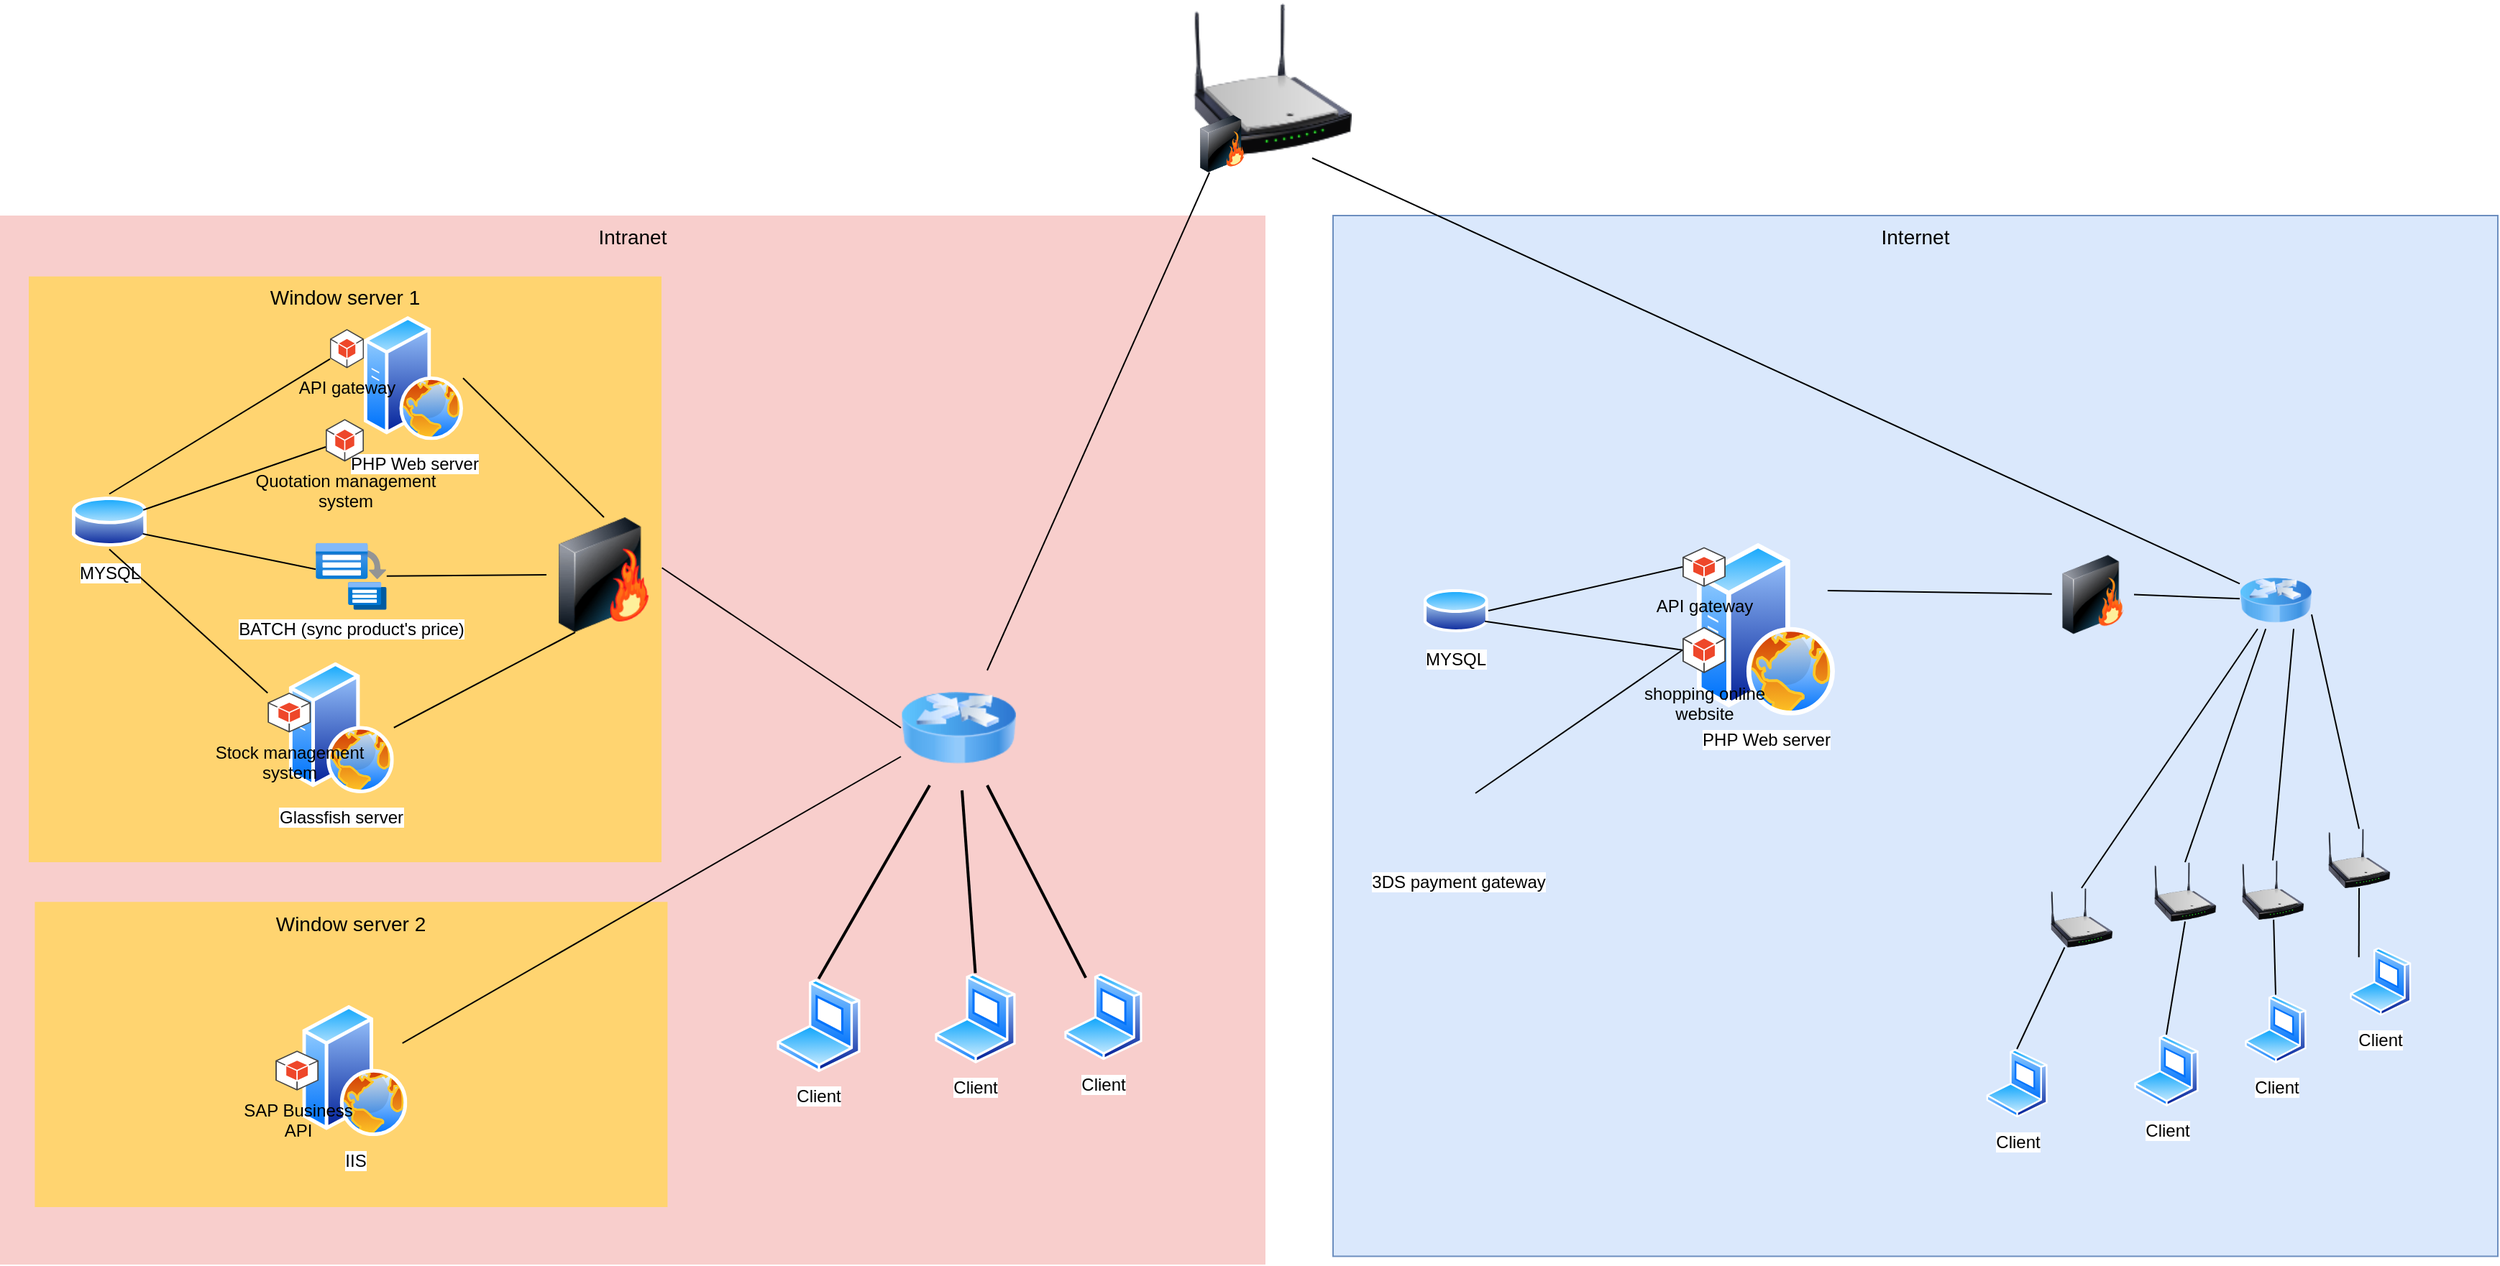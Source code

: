 <mxfile version="20.4.0" type="github">
  <diagram name="Page-1" id="e3a06f82-3646-2815-327d-82caf3d4e204">
    <mxGraphModel dx="2374" dy="1089" grid="1" gridSize="10" guides="1" tooltips="1" connect="1" arrows="1" fold="1" page="1" pageScale="1.5" pageWidth="1169" pageHeight="826" background="none" math="0" shadow="0">
      <root>
        <mxCell id="0" style=";html=1;" />
        <mxCell id="1" style=";html=1;" parent="0" />
        <mxCell id="6a7d8f32e03d9370-61" value="Intranet" style="whiteSpace=wrap;html=1;fillColor=#f8cecc;fontSize=14;strokeColor=none;verticalAlign=top;" parent="1" vertex="1">
          <mxGeometry x="10" y="300" width="880" height="730" as="geometry" />
        </mxCell>
        <mxCell id="6a7d8f32e03d9370-57" value="Window server 1" style="whiteSpace=wrap;html=1;fillColor=#FFD470;gradientColor=none;fontSize=14;strokeColor=none;verticalAlign=top;" parent="1" vertex="1">
          <mxGeometry x="30" y="342.37" width="440" height="407.63" as="geometry" />
        </mxCell>
        <mxCell id="6a7d8f32e03d9370-53" style="edgeStyle=none;rounded=0;html=1;startSize=10;endSize=10;jettySize=auto;orthogonalLoop=1;fontSize=14;endArrow=none;endFill=0;strokeWidth=2;entryX=0.25;entryY=0;entryDx=0;entryDy=0;exitX=0.75;exitY=1;exitDx=0;exitDy=0;" parent="1" source="VW5I2Nq3GzxUJWkYDi5d-22" target="VW5I2Nq3GzxUJWkYDi5d-24" edge="1">
          <mxGeometry relative="1" as="geometry" />
        </mxCell>
        <mxCell id="6a7d8f32e03d9370-54" style="edgeStyle=none;rounded=0;html=1;startSize=10;endSize=10;jettySize=auto;orthogonalLoop=1;fontSize=14;endArrow=none;endFill=0;strokeWidth=2;entryX=0.5;entryY=0;entryDx=0;entryDy=0;" parent="1" target="VW5I2Nq3GzxUJWkYDi5d-25" edge="1">
          <mxGeometry relative="1" as="geometry">
            <mxPoint x="679" y="700" as="sourcePoint" />
          </mxGeometry>
        </mxCell>
        <mxCell id="6a7d8f32e03d9370-55" style="edgeStyle=none;rounded=0;html=1;startSize=10;endSize=10;jettySize=auto;orthogonalLoop=1;fontSize=14;endArrow=none;endFill=0;strokeWidth=2;entryX=0.5;entryY=0;entryDx=0;entryDy=0;exitX=0.25;exitY=1;exitDx=0;exitDy=0;" parent="1" source="VW5I2Nq3GzxUJWkYDi5d-22" target="VW5I2Nq3GzxUJWkYDi5d-23" edge="1">
          <mxGeometry relative="1" as="geometry" />
        </mxCell>
        <mxCell id="VW5I2Nq3GzxUJWkYDi5d-3" value="MYSQL" style="aspect=fixed;perimeter=ellipsePerimeter;html=1;align=center;shadow=0;dashed=0;spacingTop=3;image;image=img/lib/active_directory/database.svg;direction=east;" parent="1" vertex="1">
          <mxGeometry x="60" y="493.75" width="52.03" height="38.5" as="geometry" />
        </mxCell>
        <mxCell id="VW5I2Nq3GzxUJWkYDi5d-8" value="BATCH (sync product&#39;s price)" style="aspect=fixed;html=1;points=[];align=center;image;fontSize=12;image=img/lib/azure2/compute/Batch_Accounts.svg;" parent="1" vertex="1">
          <mxGeometry x="229.5" y="527.87" width="49.41" height="46.5" as="geometry" />
        </mxCell>
        <mxCell id="VW5I2Nq3GzxUJWkYDi5d-13" value="PHP Web server" style="aspect=fixed;perimeter=ellipsePerimeter;html=1;align=center;shadow=0;dashed=0;spacingTop=3;image;image=img/lib/active_directory/web_server.svg;" parent="1" vertex="1">
          <mxGeometry x="263" y="370" width="69" height="86.25" as="geometry" />
        </mxCell>
        <mxCell id="VW5I2Nq3GzxUJWkYDi5d-14" value="Glassfish server" style="aspect=fixed;perimeter=ellipsePerimeter;html=1;align=center;shadow=0;dashed=0;spacingTop=3;image;image=img/lib/active_directory/web_server.svg;" parent="1" vertex="1">
          <mxGeometry x="210.88" y="610.75" width="73" height="91.25" as="geometry" />
        </mxCell>
        <mxCell id="VW5I2Nq3GzxUJWkYDi5d-16" value="Stock management &lt;br&gt;system" style="outlineConnect=0;dashed=0;verticalLabelPosition=bottom;verticalAlign=top;align=center;html=1;shape=mxgraph.aws3.android;fillColor=#EE472A;gradientColor=none;" parent="1" vertex="1">
          <mxGeometry x="196.13" y="632" width="30" height="27.75" as="geometry" />
        </mxCell>
        <mxCell id="VW5I2Nq3GzxUJWkYDi5d-17" value="Quotation management &lt;br&gt;system" style="outlineConnect=0;dashed=0;verticalLabelPosition=bottom;verticalAlign=top;align=center;html=1;shape=mxgraph.aws3.android;fillColor=#EE472A;gradientColor=none;" parent="1" vertex="1">
          <mxGeometry x="236.5" y="441.62" width="26.5" height="29.63" as="geometry" />
        </mxCell>
        <mxCell id="VW5I2Nq3GzxUJWkYDi5d-22" value="" style="image;html=1;image=img/lib/clip_art/networking/Router_Icon_128x128.png" parent="1" vertex="1">
          <mxGeometry x="636.5" y="616.5" width="80" height="80" as="geometry" />
        </mxCell>
        <mxCell id="VW5I2Nq3GzxUJWkYDi5d-23" value="Client" style="aspect=fixed;perimeter=ellipsePerimeter;html=1;align=center;shadow=0;dashed=0;spacingTop=3;image;image=img/lib/active_directory/laptop_client.svg;" parent="1" vertex="1">
          <mxGeometry x="550" y="831.11" width="58.5" height="65" as="geometry" />
        </mxCell>
        <mxCell id="VW5I2Nq3GzxUJWkYDi5d-24" value="Client" style="aspect=fixed;perimeter=ellipsePerimeter;html=1;align=center;shadow=0;dashed=0;spacingTop=3;image;image=img/lib/active_directory/laptop_client.svg;" parent="1" vertex="1">
          <mxGeometry x="750" y="827.22" width="54.45" height="60.5" as="geometry" />
        </mxCell>
        <mxCell id="VW5I2Nq3GzxUJWkYDi5d-25" value="Client" style="aspect=fixed;perimeter=ellipsePerimeter;html=1;align=center;shadow=0;dashed=0;spacingTop=3;image;image=img/lib/active_directory/laptop_client.svg;" parent="1" vertex="1">
          <mxGeometry x="660" y="827.22" width="56.5" height="62.78" as="geometry" />
        </mxCell>
        <mxCell id="VW5I2Nq3GzxUJWkYDi5d-27" value="" style="endArrow=none;html=1;rounded=0;entryX=0;entryY=0.5;entryDx=0;entryDy=0;exitX=1.004;exitY=0.439;exitDx=0;exitDy=0;exitPerimeter=0;startArrow=none;" parent="1" source="VW5I2Nq3GzxUJWkYDi5d-32" target="VW5I2Nq3GzxUJWkYDi5d-22" edge="1">
          <mxGeometry width="50" height="50" relative="1" as="geometry">
            <mxPoint x="750" y="660" as="sourcePoint" />
            <mxPoint x="800" y="610" as="targetPoint" />
          </mxGeometry>
        </mxCell>
        <mxCell id="VW5I2Nq3GzxUJWkYDi5d-29" value="Internet" style="whiteSpace=wrap;html=1;fillColor=#dae8fc;fontSize=14;strokeColor=#6c8ebf;verticalAlign=top;" parent="1" vertex="1">
          <mxGeometry x="937" y="300" width="810" height="724.25" as="geometry" />
        </mxCell>
        <mxCell id="VW5I2Nq3GzxUJWkYDi5d-30" value="" style="image;html=1;image=img/lib/clip_art/networking/Wireless_Router_N_128x128.png" parent="1" vertex="1">
          <mxGeometry x="840" y="150" width="110" height="110" as="geometry" />
        </mxCell>
        <mxCell id="VW5I2Nq3GzxUJWkYDi5d-32" value="" style="image;html=1;image=img/lib/clip_art/networking/Firewall-page1_128x128.png" parent="1" vertex="1">
          <mxGeometry x="390" y="510" width="80" height="80" as="geometry" />
        </mxCell>
        <mxCell id="VW5I2Nq3GzxUJWkYDi5d-35" value="PHP Web server" style="aspect=fixed;perimeter=ellipsePerimeter;html=1;align=center;shadow=0;dashed=0;spacingTop=3;image;image=img/lib/active_directory/web_server.svg;" parent="1" vertex="1">
          <mxGeometry x="1190" y="527.87" width="96" height="120" as="geometry" />
        </mxCell>
        <mxCell id="VW5I2Nq3GzxUJWkYDi5d-36" value="shopping online &lt;br&gt;website" style="outlineConnect=0;dashed=0;verticalLabelPosition=bottom;verticalAlign=top;align=center;html=1;shape=mxgraph.aws3.android;fillColor=#EE472A;gradientColor=none;" parent="1" vertex="1">
          <mxGeometry x="1180" y="586.25" width="30" height="32.25" as="geometry" />
        </mxCell>
        <mxCell id="VW5I2Nq3GzxUJWkYDi5d-38" value="MYSQL" style="aspect=fixed;perimeter=ellipsePerimeter;html=1;align=center;shadow=0;dashed=0;spacingTop=3;image;image=img/lib/active_directory/database.svg;" parent="1" vertex="1">
          <mxGeometry x="1000" y="558.35" width="44.96" height="33.27" as="geometry" />
        </mxCell>
        <mxCell id="VW5I2Nq3GzxUJWkYDi5d-41" value="Client" style="aspect=fixed;perimeter=ellipsePerimeter;html=1;align=center;shadow=0;dashed=0;spacingTop=3;image;image=img/lib/active_directory/laptop_client.svg;" parent="1" vertex="1">
          <mxGeometry x="1391.13" y="880" width="42.87" height="47.63" as="geometry" />
        </mxCell>
        <mxCell id="VW5I2Nq3GzxUJWkYDi5d-42" value="Client" style="aspect=fixed;perimeter=ellipsePerimeter;html=1;align=center;shadow=0;dashed=0;spacingTop=3;image;image=img/lib/active_directory/laptop_client.svg;" parent="1" vertex="1">
          <mxGeometry x="1494" y="870" width="45" height="50" as="geometry" />
        </mxCell>
        <mxCell id="VW5I2Nq3GzxUJWkYDi5d-44" value="Client" style="aspect=fixed;perimeter=ellipsePerimeter;html=1;align=center;shadow=0;dashed=0;spacingTop=3;image;image=img/lib/active_directory/laptop_client.svg;" parent="1" vertex="1">
          <mxGeometry x="1571" y="842.22" width="43" height="47.78" as="geometry" />
        </mxCell>
        <mxCell id="VW5I2Nq3GzxUJWkYDi5d-48" value="API gateway" style="outlineConnect=0;dashed=0;verticalLabelPosition=bottom;verticalAlign=top;align=center;html=1;shape=mxgraph.aws3.android;fillColor=#EE472A;gradientColor=none;" parent="1" vertex="1">
          <mxGeometry x="1180" y="530.73" width="30" height="27.62" as="geometry" />
        </mxCell>
        <mxCell id="VW5I2Nq3GzxUJWkYDi5d-50" value="" style="endArrow=none;html=1;rounded=0;exitX=0.75;exitY=1;exitDx=0;exitDy=0;" parent="1" source="VW5I2Nq3GzxUJWkYDi5d-30" target="MSnX6Q8yWCTC8m2u3m3Q-20" edge="1">
          <mxGeometry width="50" height="50" relative="1" as="geometry">
            <mxPoint x="1840" y="477.75" as="sourcePoint" />
            <mxPoint x="1140" y="627.75" as="targetPoint" />
          </mxGeometry>
        </mxCell>
        <mxCell id="VW5I2Nq3GzxUJWkYDi5d-34" value="" style="image;html=1;image=img/lib/clip_art/networking/Firewall_128x128.png" parent="1" vertex="1">
          <mxGeometry x="820" y="230" width="80" height="40" as="geometry" />
        </mxCell>
        <mxCell id="MSnX6Q8yWCTC8m2u3m3Q-1" value="" style="endArrow=none;html=1;rounded=0;exitX=0.75;exitY=0;exitDx=0;exitDy=0;" parent="1" source="VW5I2Nq3GzxUJWkYDi5d-22" target="VW5I2Nq3GzxUJWkYDi5d-34" edge="1">
          <mxGeometry width="50" height="50" relative="1" as="geometry">
            <mxPoint x="990" y="499" as="sourcePoint" />
            <mxPoint x="800" y="678.054" as="targetPoint" />
          </mxGeometry>
        </mxCell>
        <mxCell id="MSnX6Q8yWCTC8m2u3m3Q-2" value="" style="endArrow=none;html=1;rounded=0;" parent="1" source="VW5I2Nq3GzxUJWkYDi5d-3" target="VW5I2Nq3GzxUJWkYDi5d-17" edge="1">
          <mxGeometry width="50" height="50" relative="1" as="geometry">
            <mxPoint x="170" y="680" as="sourcePoint" />
            <mxPoint x="220" y="630" as="targetPoint" />
          </mxGeometry>
        </mxCell>
        <mxCell id="MSnX6Q8yWCTC8m2u3m3Q-3" value="" style="endArrow=none;html=1;rounded=0;entryX=0.5;entryY=1;entryDx=0;entryDy=0;" parent="1" source="VW5I2Nq3GzxUJWkYDi5d-16" target="VW5I2Nq3GzxUJWkYDi5d-3" edge="1">
          <mxGeometry width="50" height="50" relative="1" as="geometry">
            <mxPoint x="620" y="830" as="sourcePoint" />
            <mxPoint x="670" y="780" as="targetPoint" />
          </mxGeometry>
        </mxCell>
        <mxCell id="MSnX6Q8yWCTC8m2u3m3Q-4" value="" style="endArrow=none;html=1;rounded=0;entryX=0;entryY=0.5;entryDx=0;entryDy=0;entryPerimeter=0;exitX=1;exitY=0.5;exitDx=0;exitDy=0;" parent="1" source="VW5I2Nq3GzxUJWkYDi5d-38" target="VW5I2Nq3GzxUJWkYDi5d-48" edge="1">
          <mxGeometry width="50" height="50" relative="1" as="geometry">
            <mxPoint x="877" y="859.25" as="sourcePoint" />
            <mxPoint x="927" y="809.25" as="targetPoint" />
          </mxGeometry>
        </mxCell>
        <mxCell id="MSnX6Q8yWCTC8m2u3m3Q-5" value="" style="endArrow=none;html=1;rounded=0;entryX=0;entryY=0.5;entryDx=0;entryDy=0;entryPerimeter=0;exitX=1;exitY=0.75;exitDx=0;exitDy=0;" parent="1" source="VW5I2Nq3GzxUJWkYDi5d-38" target="VW5I2Nq3GzxUJWkYDi5d-36" edge="1">
          <mxGeometry width="50" height="50" relative="1" as="geometry">
            <mxPoint x="877" y="859.25" as="sourcePoint" />
            <mxPoint x="927" y="809.25" as="targetPoint" />
          </mxGeometry>
        </mxCell>
        <mxCell id="MSnX6Q8yWCTC8m2u3m3Q-7" value="" style="endArrow=none;html=1;rounded=0;entryX=0.25;entryY=1;entryDx=0;entryDy=0;exitX=1;exitY=0.5;exitDx=0;exitDy=0;" parent="1" source="VW5I2Nq3GzxUJWkYDi5d-14" target="VW5I2Nq3GzxUJWkYDi5d-32" edge="1">
          <mxGeometry width="50" height="50" relative="1" as="geometry">
            <mxPoint x="804.75" y="811.25" as="sourcePoint" />
            <mxPoint x="404.75" y="721.25" as="targetPoint" />
          </mxGeometry>
        </mxCell>
        <mxCell id="MSnX6Q8yWCTC8m2u3m3Q-8" value="Client" style="aspect=fixed;perimeter=ellipsePerimeter;html=1;align=center;shadow=0;dashed=0;spacingTop=3;image;image=img/lib/active_directory/laptop_client.svg;" parent="1" vertex="1">
          <mxGeometry x="1644" y="809.25" width="42.87" height="47.63" as="geometry" />
        </mxCell>
        <mxCell id="MSnX6Q8yWCTC8m2u3m3Q-11" value="" style="image;html=1;image=img/lib/clip_art/networking/Wireless_Router_N_128x128.png" parent="1" vertex="1">
          <mxGeometry x="1627" y="726.75" width="47" height="41.25" as="geometry" />
        </mxCell>
        <mxCell id="MSnX6Q8yWCTC8m2u3m3Q-12" value="" style="endArrow=none;html=1;rounded=0;entryX=0.5;entryY=1;entryDx=0;entryDy=0;exitX=0;exitY=0;exitDx=0;exitDy=0;" parent="1" source="MSnX6Q8yWCTC8m2u3m3Q-8" target="MSnX6Q8yWCTC8m2u3m3Q-11" edge="1">
          <mxGeometry width="50" height="50" relative="1" as="geometry">
            <mxPoint x="1519.973" y="827.322" as="sourcePoint" />
            <mxPoint x="1385.634" y="631.687" as="targetPoint" />
          </mxGeometry>
        </mxCell>
        <mxCell id="MSnX6Q8yWCTC8m2u3m3Q-15" value="" style="image;html=1;image=img/lib/clip_art/networking/Wireless_Router_N_128x128.png" parent="1" vertex="1">
          <mxGeometry x="1567" y="748.75" width="47" height="41.25" as="geometry" />
        </mxCell>
        <mxCell id="MSnX6Q8yWCTC8m2u3m3Q-16" value="" style="endArrow=none;html=1;rounded=0;exitX=0.5;exitY=0;exitDx=0;exitDy=0;" parent="1" source="VW5I2Nq3GzxUJWkYDi5d-44" target="MSnX6Q8yWCTC8m2u3m3Q-15" edge="1">
          <mxGeometry width="50" height="50" relative="1" as="geometry">
            <mxPoint x="1495.5" y="880" as="sourcePoint" />
            <mxPoint x="1377.168" y="639.971" as="targetPoint" />
          </mxGeometry>
        </mxCell>
        <mxCell id="MSnX6Q8yWCTC8m2u3m3Q-14" value="" style="image;html=1;image=img/lib/clip_art/networking/Wireless_Router_N_128x128.png" parent="1" vertex="1">
          <mxGeometry x="1506" y="750" width="47" height="41.25" as="geometry" />
        </mxCell>
        <mxCell id="MSnX6Q8yWCTC8m2u3m3Q-17" value="" style="endArrow=none;html=1;rounded=0;exitX=0.5;exitY=0;exitDx=0;exitDy=0;entryX=0.5;entryY=1;entryDx=0;entryDy=0;" parent="1" source="VW5I2Nq3GzxUJWkYDi5d-42" target="MSnX6Q8yWCTC8m2u3m3Q-14" edge="1">
          <mxGeometry width="50" height="50" relative="1" as="geometry">
            <mxPoint x="1436.5" y="900" as="sourcePoint" />
            <mxPoint x="1352" y="648.88" as="targetPoint" />
          </mxGeometry>
        </mxCell>
        <mxCell id="MSnX6Q8yWCTC8m2u3m3Q-13" value="" style="image;html=1;image=img/lib/clip_art/networking/Wireless_Router_N_128x128.png" parent="1" vertex="1">
          <mxGeometry x="1434" y="768" width="47" height="41.25" as="geometry" />
        </mxCell>
        <mxCell id="MSnX6Q8yWCTC8m2u3m3Q-18" value="" style="endArrow=none;html=1;rounded=0;exitX=0.5;exitY=0;exitDx=0;exitDy=0;entryX=0.25;entryY=1;entryDx=0;entryDy=0;" parent="1" source="VW5I2Nq3GzxUJWkYDi5d-41" target="MSnX6Q8yWCTC8m2u3m3Q-13" edge="1">
          <mxGeometry width="50" height="50" relative="1" as="geometry">
            <mxPoint x="1362.565" y="890" as="sourcePoint" />
            <mxPoint x="1331.363" y="643.052" as="targetPoint" />
          </mxGeometry>
        </mxCell>
        <mxCell id="MSnX6Q8yWCTC8m2u3m3Q-20" value="" style="image;html=1;image=img/lib/clip_art/networking/Router_Icon_128x128.png" parent="1" vertex="1">
          <mxGeometry x="1567.5" y="547.63" width="50" height="40" as="geometry" />
        </mxCell>
        <mxCell id="MSnX6Q8yWCTC8m2u3m3Q-22" value="" style="endArrow=none;html=1;rounded=0;entryX=1;entryY=0.25;entryDx=0;entryDy=0;startArrow=none;" parent="1" source="MSnX6Q8yWCTC8m2u3m3Q-29" target="VW5I2Nq3GzxUJWkYDi5d-35" edge="1">
          <mxGeometry width="50" height="50" relative="1" as="geometry">
            <mxPoint x="884" y="780" as="sourcePoint" />
            <mxPoint x="934" y="730" as="targetPoint" />
          </mxGeometry>
        </mxCell>
        <mxCell id="MSnX6Q8yWCTC8m2u3m3Q-23" value="" style="endArrow=none;html=1;rounded=0;entryX=0.25;entryY=1;entryDx=0;entryDy=0;exitX=0.5;exitY=0;exitDx=0;exitDy=0;" parent="1" source="MSnX6Q8yWCTC8m2u3m3Q-13" target="MSnX6Q8yWCTC8m2u3m3Q-20" edge="1">
          <mxGeometry width="50" height="50" relative="1" as="geometry">
            <mxPoint x="884" y="780" as="sourcePoint" />
            <mxPoint x="934" y="730" as="targetPoint" />
          </mxGeometry>
        </mxCell>
        <mxCell id="MSnX6Q8yWCTC8m2u3m3Q-24" value="" style="endArrow=none;html=1;rounded=0;exitX=0.5;exitY=0;exitDx=0;exitDy=0;" parent="1" source="MSnX6Q8yWCTC8m2u3m3Q-14" target="MSnX6Q8yWCTC8m2u3m3Q-20" edge="1">
          <mxGeometry width="50" height="50" relative="1" as="geometry">
            <mxPoint x="1396.404" y="830" as="sourcePoint" />
            <mxPoint x="1433.5" y="752.75" as="targetPoint" />
          </mxGeometry>
        </mxCell>
        <mxCell id="MSnX6Q8yWCTC8m2u3m3Q-25" value="" style="endArrow=none;html=1;rounded=0;entryX=0.75;entryY=1;entryDx=0;entryDy=0;exitX=0.5;exitY=0;exitDx=0;exitDy=0;" parent="1" source="MSnX6Q8yWCTC8m2u3m3Q-15" target="MSnX6Q8yWCTC8m2u3m3Q-20" edge="1">
          <mxGeometry width="50" height="50" relative="1" as="geometry">
            <mxPoint x="1406.404" y="840" as="sourcePoint" />
            <mxPoint x="1443.5" y="762.75" as="targetPoint" />
          </mxGeometry>
        </mxCell>
        <mxCell id="MSnX6Q8yWCTC8m2u3m3Q-26" value="" style="endArrow=none;html=1;rounded=0;entryX=1;entryY=0.75;entryDx=0;entryDy=0;exitX=0.5;exitY=0;exitDx=0;exitDy=0;" parent="1" source="MSnX6Q8yWCTC8m2u3m3Q-11" target="MSnX6Q8yWCTC8m2u3m3Q-20" edge="1">
          <mxGeometry width="50" height="50" relative="1" as="geometry">
            <mxPoint x="1416.404" y="850" as="sourcePoint" />
            <mxPoint x="1453.5" y="772.75" as="targetPoint" />
          </mxGeometry>
        </mxCell>
        <mxCell id="MSnX6Q8yWCTC8m2u3m3Q-27" value="3DS payment gateway" style="shape=image;html=1;verticalAlign=top;verticalLabelPosition=bottom;labelBackgroundColor=#ffffff;imageAspect=0;aspect=fixed;image=https://cdn4.iconfinder.com/data/icons/success-filloutline/64/pay-credit_card-expenditure-bill-payment_method-banking-128.png" parent="1" vertex="1">
          <mxGeometry x="1000" y="702" width="48" height="48" as="geometry" />
        </mxCell>
        <mxCell id="MSnX6Q8yWCTC8m2u3m3Q-28" value="" style="endArrow=none;html=1;rounded=0;entryX=0;entryY=0.5;entryDx=0;entryDy=0;entryPerimeter=0;exitX=0.75;exitY=0;exitDx=0;exitDy=0;" parent="1" source="MSnX6Q8yWCTC8m2u3m3Q-27" target="VW5I2Nq3GzxUJWkYDi5d-36" edge="1">
          <mxGeometry width="50" height="50" relative="1" as="geometry">
            <mxPoint x="814" y="651.62" as="sourcePoint" />
            <mxPoint x="864" y="601.62" as="targetPoint" />
          </mxGeometry>
        </mxCell>
        <mxCell id="MSnX6Q8yWCTC8m2u3m3Q-29" value="" style="image;html=1;image=img/lib/clip_art/networking/Firewall_128x128.png" parent="1" vertex="1">
          <mxGeometry x="1436.87" y="536.25" width="57.13" height="55" as="geometry" />
        </mxCell>
        <mxCell id="MSnX6Q8yWCTC8m2u3m3Q-30" value="" style="endArrow=none;html=1;rounded=0;entryX=1;entryY=0.5;entryDx=0;entryDy=0;" parent="1" source="MSnX6Q8yWCTC8m2u3m3Q-20" target="MSnX6Q8yWCTC8m2u3m3Q-29" edge="1">
          <mxGeometry width="50" height="50" relative="1" as="geometry">
            <mxPoint x="1424.938" y="702.75" as="sourcePoint" />
            <mxPoint x="1385.634" y="631.687" as="targetPoint" />
          </mxGeometry>
        </mxCell>
        <mxCell id="gfyvxpnWB30RAHAGp5Tw-1" value="" style="endArrow=none;html=1;rounded=0;entryX=0;entryY=0.5;entryDx=0;entryDy=0;" parent="1" source="VW5I2Nq3GzxUJWkYDi5d-8" target="VW5I2Nq3GzxUJWkYDi5d-32" edge="1">
          <mxGeometry width="50" height="50" relative="1" as="geometry">
            <mxPoint x="540" y="760" as="sourcePoint" />
            <mxPoint x="590" y="710" as="targetPoint" />
          </mxGeometry>
        </mxCell>
        <mxCell id="SejGor2QddsR81ZNf1m2-1" value="API gateway" style="outlineConnect=0;dashed=0;verticalLabelPosition=bottom;verticalAlign=top;align=center;html=1;shape=mxgraph.aws3.android;fillColor=#EE472A;gradientColor=none;" parent="1" vertex="1">
          <mxGeometry x="239.5" y="379" width="23.5" height="27.25" as="geometry" />
        </mxCell>
        <mxCell id="SejGor2QddsR81ZNf1m2-3" value="" style="endArrow=none;html=1;rounded=0;exitX=0.5;exitY=0;exitDx=0;exitDy=0;" parent="1" source="VW5I2Nq3GzxUJWkYDi5d-3" target="SejGor2QddsR81ZNf1m2-1" edge="1">
          <mxGeometry width="50" height="50" relative="1" as="geometry">
            <mxPoint x="800" y="510" as="sourcePoint" />
            <mxPoint x="850" y="460" as="targetPoint" />
          </mxGeometry>
        </mxCell>
        <mxCell id="G8M47Vn9InshXegsKb__-1" value="" style="endArrow=none;html=1;rounded=0;entryX=0.5;entryY=0;entryDx=0;entryDy=0;exitX=1;exitY=0.5;exitDx=0;exitDy=0;" edge="1" parent="1" source="VW5I2Nq3GzxUJWkYDi5d-13" target="VW5I2Nq3GzxUJWkYDi5d-32">
          <mxGeometry width="50" height="50" relative="1" as="geometry">
            <mxPoint x="297.75" y="614.375" as="sourcePoint" />
            <mxPoint x="400" y="600" as="targetPoint" />
          </mxGeometry>
        </mxCell>
        <mxCell id="G8M47Vn9InshXegsKb__-2" style="edgeStyle=orthogonalEdgeStyle;rounded=0;orthogonalLoop=1;jettySize=auto;html=1;exitX=0.5;exitY=1;exitDx=0;exitDy=0;exitPerimeter=0;" edge="1" parent="1" source="VW5I2Nq3GzxUJWkYDi5d-36" target="VW5I2Nq3GzxUJWkYDi5d-36">
          <mxGeometry relative="1" as="geometry" />
        </mxCell>
        <mxCell id="G8M47Vn9InshXegsKb__-7" value="Window server 2" style="whiteSpace=wrap;html=1;fillColor=#FFD470;gradientColor=none;fontSize=14;strokeColor=none;verticalAlign=top;" vertex="1" parent="1">
          <mxGeometry x="34.21" y="777.63" width="440" height="212.37" as="geometry" />
        </mxCell>
        <mxCell id="G8M47Vn9InshXegsKb__-4" value="IIS" style="aspect=fixed;perimeter=ellipsePerimeter;html=1;align=center;shadow=0;dashed=0;spacingTop=3;image;image=img/lib/active_directory/web_server.svg;" vertex="1" parent="1">
          <mxGeometry x="220.19" y="849.37" width="73" height="91.25" as="geometry" />
        </mxCell>
        <mxCell id="G8M47Vn9InshXegsKb__-3" value="SAP Business &lt;br&gt;API" style="outlineConnect=0;dashed=0;verticalLabelPosition=bottom;verticalAlign=top;align=center;html=1;shape=mxgraph.aws3.android;fillColor=#EE472A;gradientColor=none;" vertex="1" parent="1">
          <mxGeometry x="201.57" y="881.12" width="30" height="27.75" as="geometry" />
        </mxCell>
        <mxCell id="G8M47Vn9InshXegsKb__-6" value="" style="endArrow=none;html=1;rounded=0;entryX=1;entryY=0.75;entryDx=0;entryDy=0;" edge="1" parent="1" source="VW5I2Nq3GzxUJWkYDi5d-8" target="VW5I2Nq3GzxUJWkYDi5d-3">
          <mxGeometry width="50" height="50" relative="1" as="geometry">
            <mxPoint x="288.91" y="560.916" as="sourcePoint" />
            <mxPoint x="400" y="560" as="targetPoint" />
          </mxGeometry>
        </mxCell>
        <mxCell id="G8M47Vn9InshXegsKb__-8" value="" style="endArrow=none;html=1;rounded=0;entryX=0;entryY=0.75;entryDx=0;entryDy=0;" edge="1" parent="1" source="G8M47Vn9InshXegsKb__-4" target="VW5I2Nq3GzxUJWkYDi5d-22">
          <mxGeometry width="50" height="50" relative="1" as="geometry">
            <mxPoint x="293.88" y="666.375" as="sourcePoint" />
            <mxPoint x="420" y="600" as="targetPoint" />
          </mxGeometry>
        </mxCell>
      </root>
    </mxGraphModel>
  </diagram>
</mxfile>
